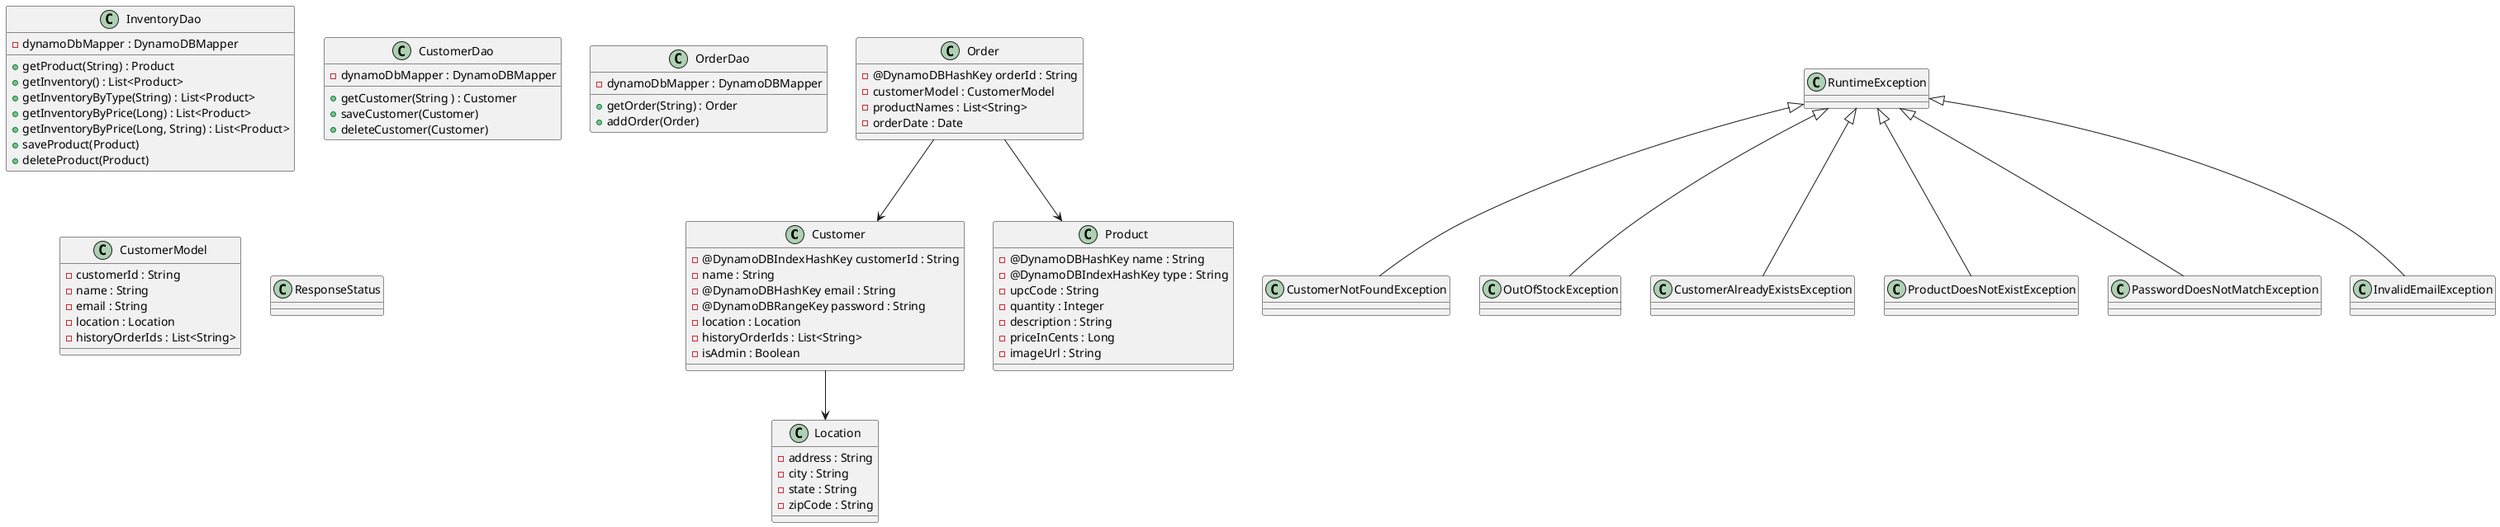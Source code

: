 @startuml


' Changed Existing User to Customer for simplicity in naming other classes -Jackson
class Customer {
-@DynamoDBIndexHashKey customerId : String
-name : String
-@DynamoDBHashKey email : String
-@DynamoDBRangeKey password : String
-location : Location
-historyOrderIds : List<String>
-isAdmin : Boolean
}

class Order{
- @DynamoDBHashKey orderId : String
-customerModel : CustomerModel
-productNames : List<String>
-orderDate : Date
}

class Product{
-@DynamoDBHashKey name : String
-@DynamoDBIndexHashKey type : String
-upcCode : String
-quantity : Integer
-description : String
-priceInCents : Long
-imageUrl : String
}

class Location{
-address : String
-city : String
-state : String
-zipCode : String
}

class InventoryDao {
-dynamoDbMapper : DynamoDBMapper
}

class CustomerDao {
-dynamoDbMapper : DynamoDBMapper
}

class OrderDao {
-dynamoDbMapper : DynamoDBMapper
}

class CustomerModel {
-customerId : String
-name : String
-email : String
-location : Location
-historyOrderIds : List<String>
}

class ResponseStatus {
}

class CustomerNotFoundException extends RuntimeException{
}

class OutOfStockException extends RuntimeException{
}

class CustomerAlreadyExistsException extends RuntimeException{
}

class ProductDoesNotExistException extends RuntimeException{
}

class PasswordDoesNotMatchException extends RuntimeException{
}

class InvalidEmailException extends RuntimeException{
}


Customer --> Location
Order --> Customer
Order--> Product

InventoryDao : +getProduct(String) : Product
InventoryDao : +getInventory() : List<Product>
InventoryDao : +getInventoryByType(String) : List<Product>
InventoryDao : +getInventoryByPrice(Long) : List<Product>
InventoryDao : +getInventoryByPrice(Long, String) : List<Product>
InventoryDao : +saveProduct(Product)
InventoryDao : +deleteProduct(Product)

CustomerDao : +getCustomer(String ) : Customer
CustomerDao : +saveCustomer(Customer)
CustomerDao : +deleteCustomer(Customer)

OrderDao : +getOrder(String) : Order
OrderDao : +addOrder(Order)


@enduml
